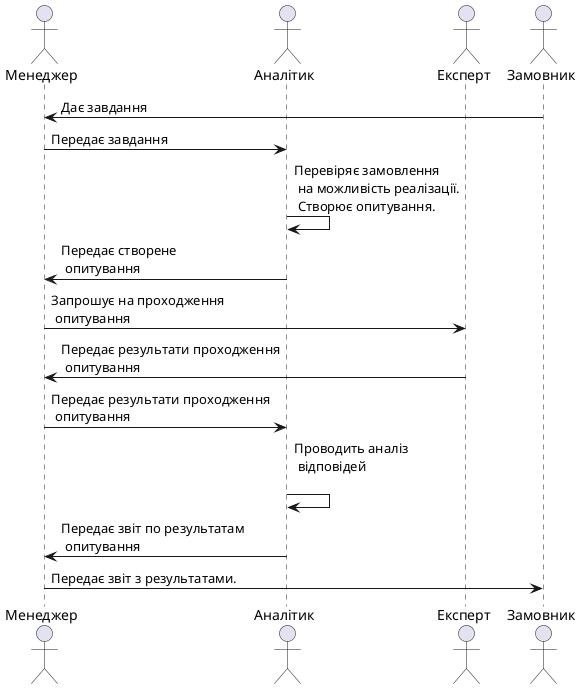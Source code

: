 
@startuml
actor "Менеджер" as Manager
    actor "Аналітик" as Analyst
    actor "Експерт" as Expert
    actor "Замовник" as Customer
    
    Customer -> Manager : Дає завдання
    Manager -> Analyst : Передає завдання 
    Analyst -> Analyst :  Перевіряє замовлення\n на можливість реалізації.\n Cтворює опитування.
    Analyst -> Manager : Передає створене\n опитування
    Manager -> Expert : Запрошує на проходження\n опитування
    Expert -> Manager : Передає результати проходження\n опитування
    Manager -> Analyst : Передає результати проходження\n опитування
    Analyst -> Analyst : Проводить аналіз\n відповідей\n 
    Analyst -> Manager : Передає звіт по результатам\n опитування
    Manager -> Customer : Передає звіт з результатами.
@enduml
